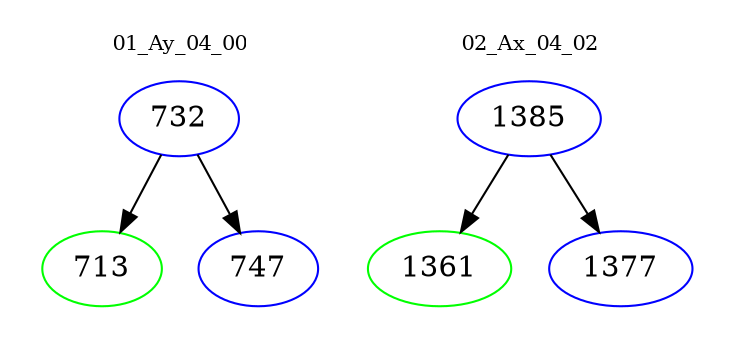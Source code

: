 digraph{
subgraph cluster_0 {
color = white
label = "01_Ay_04_00";
fontsize=10;
T0_732 [label="732", color="blue"]
T0_732 -> T0_713 [color="black"]
T0_713 [label="713", color="green"]
T0_732 -> T0_747 [color="black"]
T0_747 [label="747", color="blue"]
}
subgraph cluster_1 {
color = white
label = "02_Ax_04_02";
fontsize=10;
T1_1385 [label="1385", color="blue"]
T1_1385 -> T1_1361 [color="black"]
T1_1361 [label="1361", color="green"]
T1_1385 -> T1_1377 [color="black"]
T1_1377 [label="1377", color="blue"]
}
}
